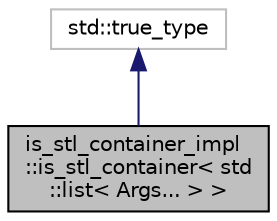 digraph "is_stl_container_impl::is_stl_container&lt; std::list&lt; Args... &gt; &gt;"
{
  edge [fontname="Helvetica",fontsize="10",labelfontname="Helvetica",labelfontsize="10"];
  node [fontname="Helvetica",fontsize="10",shape=record];
  Node1 [label="is_stl_container_impl\l::is_stl_container\< std\l::list\< Args... \> \>",height=0.2,width=0.4,color="black", fillcolor="grey75", style="filled", fontcolor="black"];
  Node2 -> Node1 [dir="back",color="midnightblue",fontsize="10",style="solid"];
  Node2 [label="std::true_type",height=0.2,width=0.4,color="grey75", fillcolor="white", style="filled"];
}
